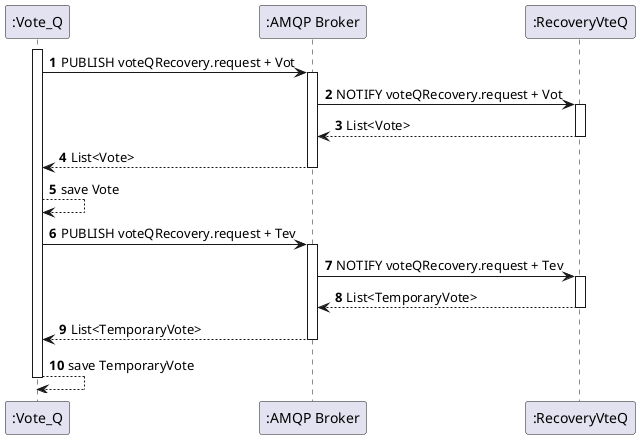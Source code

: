 @startuml
'https://plantuml.com/sequence-diagram


autonumber

participant ":Vote_Q" as vt
participant ":AMQP Broker" as bro
participant ":RecoveryVteQ" as rc



activate vt
vt -> bro: PUBLISH voteQRecovery.request + Vot
activate bro
bro -> rc: NOTIFY voteQRecovery.request + Vot
activate rc
rc --> bro: List<Vote>
deactivate rc
bro --> vt: List<Vote>
deactivate bro
vt --> vt: save Vote
vt -> bro: PUBLISH voteQRecovery.request + Tev
activate bro
bro -> rc: NOTIFY voteQRecovery.request + Tev
activate rc
rc --> bro: List<TemporaryVote>
deactivate rc
bro --> vt: List<TemporaryVote>
deactivate bro
vt --> vt: save TemporaryVote
deactivate vt

@enduml